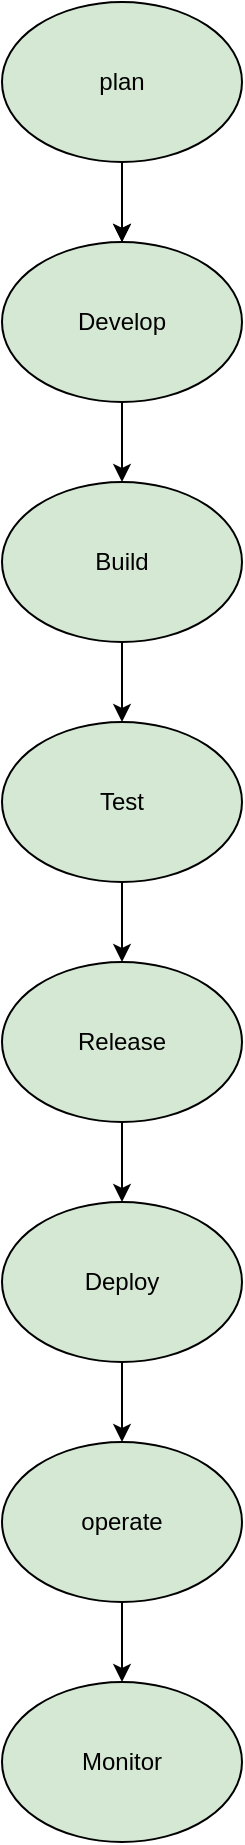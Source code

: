 <mxfile version="28.0.7">
  <diagram name="Page-1" id="XZWQy1RHiS30S08-ZTA9">
    <mxGraphModel dx="848" dy="1583" grid="1" gridSize="10" guides="1" tooltips="1" connect="1" arrows="1" fold="1" page="1" pageScale="1" pageWidth="850" pageHeight="1100" math="0" shadow="0">
      <root>
        <mxCell id="0" />
        <mxCell id="1" parent="0" />
        <mxCell id="r7QNiKS6ty83QbMzJMHu-1" value="plan" style="ellipse;whiteSpace=wrap;html=1;strokeColor=#000000;fillColor=#D5E8D4;" parent="1" vertex="1">
          <mxGeometry x="360" y="-60" width="120" height="80" as="geometry" />
        </mxCell>
        <mxCell id="_yELWWnJfOBbJCHHO0Q6-4" style="edgeStyle=orthogonalEdgeStyle;rounded=0;orthogonalLoop=1;jettySize=auto;html=1;" parent="1" source="r7QNiKS6ty83QbMzJMHu-2" edge="1">
          <mxGeometry relative="1" as="geometry">
            <mxPoint x="420" y="60" as="targetPoint" />
          </mxGeometry>
        </mxCell>
        <mxCell id="r7QNiKS6ty83QbMzJMHu-2" value="Develop" style="ellipse;whiteSpace=wrap;html=1;fillColor=#D5E8D4;strokeColor=#000000;" parent="1" vertex="1">
          <mxGeometry x="360" y="60" width="120" height="80" as="geometry" />
        </mxCell>
        <mxCell id="r7QNiKS6ty83QbMzJMHu-3" value="Build" style="ellipse;whiteSpace=wrap;html=1;fillColor=#D5E8D4;strokeColor=#000000;" parent="1" vertex="1">
          <mxGeometry x="360" y="180" width="120" height="80" as="geometry" />
        </mxCell>
        <mxCell id="r7QNiKS6ty83QbMzJMHu-4" value="Test" style="ellipse;whiteSpace=wrap;html=1;fillColor=#D5E8D4;strokeColor=#000000;" parent="1" vertex="1">
          <mxGeometry x="360" y="300" width="120" height="80" as="geometry" />
        </mxCell>
        <mxCell id="r7QNiKS6ty83QbMzJMHu-5" value="Release" style="ellipse;whiteSpace=wrap;html=1;fillColor=#D5E8D4;strokeColor=#000000;" parent="1" vertex="1">
          <mxGeometry x="360" y="420" width="120" height="80" as="geometry" />
        </mxCell>
        <mxCell id="r7QNiKS6ty83QbMzJMHu-6" value="Deploy" style="ellipse;whiteSpace=wrap;html=1;fillColor=#D5E8D4;strokeColor=#000000;" parent="1" vertex="1">
          <mxGeometry x="360" y="540" width="120" height="80" as="geometry" />
        </mxCell>
        <mxCell id="r7QNiKS6ty83QbMzJMHu-7" value="operate" style="ellipse;whiteSpace=wrap;html=1;fillColor=#D5E8D4;strokeColor=#000000;" parent="1" vertex="1">
          <mxGeometry x="360" y="660" width="120" height="80" as="geometry" />
        </mxCell>
        <mxCell id="_yELWWnJfOBbJCHHO0Q6-1" value="Monitor" style="ellipse;whiteSpace=wrap;html=1;fillColor=#D5E8D4;strokeColor=#000000;" parent="1" vertex="1">
          <mxGeometry x="360" y="780" width="120" height="80" as="geometry" />
        </mxCell>
        <mxCell id="_yELWWnJfOBbJCHHO0Q6-3" value="" style="endArrow=classic;html=1;rounded=0;exitX=0.5;exitY=1;exitDx=0;exitDy=0;entryX=0.5;entryY=0;entryDx=0;entryDy=0;" parent="1" source="r7QNiKS6ty83QbMzJMHu-1" target="r7QNiKS6ty83QbMzJMHu-2" edge="1">
          <mxGeometry width="50" height="50" relative="1" as="geometry">
            <mxPoint x="430" y="200" as="sourcePoint" />
            <mxPoint x="420" y="50" as="targetPoint" />
          </mxGeometry>
        </mxCell>
        <mxCell id="_yELWWnJfOBbJCHHO0Q6-5" value="" style="endArrow=classic;html=1;rounded=0;entryX=0.5;entryY=0;entryDx=0;entryDy=0;exitX=0.5;exitY=1;exitDx=0;exitDy=0;" parent="1" source="r7QNiKS6ty83QbMzJMHu-2" target="r7QNiKS6ty83QbMzJMHu-3" edge="1">
          <mxGeometry width="50" height="50" relative="1" as="geometry">
            <mxPoint x="430" y="340" as="sourcePoint" />
            <mxPoint x="480" y="290" as="targetPoint" />
          </mxGeometry>
        </mxCell>
        <mxCell id="_yELWWnJfOBbJCHHO0Q6-6" value="" style="endArrow=classic;html=1;rounded=0;entryX=0.5;entryY=0;entryDx=0;entryDy=0;exitX=0.5;exitY=1;exitDx=0;exitDy=0;" parent="1" source="r7QNiKS6ty83QbMzJMHu-3" target="r7QNiKS6ty83QbMzJMHu-4" edge="1">
          <mxGeometry width="50" height="50" relative="1" as="geometry">
            <mxPoint x="430" y="400" as="sourcePoint" />
            <mxPoint x="480" y="350" as="targetPoint" />
          </mxGeometry>
        </mxCell>
        <mxCell id="_yELWWnJfOBbJCHHO0Q6-7" value="" style="endArrow=classic;html=1;rounded=0;entryX=0.5;entryY=0;entryDx=0;entryDy=0;exitX=0.5;exitY=1;exitDx=0;exitDy=0;" parent="1" source="r7QNiKS6ty83QbMzJMHu-4" target="r7QNiKS6ty83QbMzJMHu-5" edge="1">
          <mxGeometry width="50" height="50" relative="1" as="geometry">
            <mxPoint x="430" y="520" as="sourcePoint" />
            <mxPoint x="480" y="470" as="targetPoint" />
          </mxGeometry>
        </mxCell>
        <mxCell id="_yELWWnJfOBbJCHHO0Q6-8" value="" style="endArrow=classic;html=1;rounded=0;entryX=0.5;entryY=0;entryDx=0;entryDy=0;exitX=0.5;exitY=1;exitDx=0;exitDy=0;" parent="1" source="r7QNiKS6ty83QbMzJMHu-5" target="r7QNiKS6ty83QbMzJMHu-6" edge="1">
          <mxGeometry width="50" height="50" relative="1" as="geometry">
            <mxPoint x="430" y="640" as="sourcePoint" />
            <mxPoint x="480" y="590" as="targetPoint" />
          </mxGeometry>
        </mxCell>
        <mxCell id="_yELWWnJfOBbJCHHO0Q6-9" value="" style="endArrow=classic;html=1;rounded=0;entryX=0.5;entryY=0;entryDx=0;entryDy=0;exitX=0.5;exitY=1;exitDx=0;exitDy=0;" parent="1" source="r7QNiKS6ty83QbMzJMHu-6" target="r7QNiKS6ty83QbMzJMHu-7" edge="1">
          <mxGeometry width="50" height="50" relative="1" as="geometry">
            <mxPoint x="430" y="750" as="sourcePoint" />
            <mxPoint x="480" y="700" as="targetPoint" />
          </mxGeometry>
        </mxCell>
        <mxCell id="_yELWWnJfOBbJCHHO0Q6-10" value="" style="endArrow=classic;html=1;rounded=0;entryX=0.5;entryY=0;entryDx=0;entryDy=0;exitX=0.5;exitY=1;exitDx=0;exitDy=0;" parent="1" source="r7QNiKS6ty83QbMzJMHu-7" target="_yELWWnJfOBbJCHHO0Q6-1" edge="1">
          <mxGeometry width="50" height="50" relative="1" as="geometry">
            <mxPoint x="430" y="780" as="sourcePoint" />
            <mxPoint x="480" y="730" as="targetPoint" />
          </mxGeometry>
        </mxCell>
      </root>
    </mxGraphModel>
  </diagram>
</mxfile>
